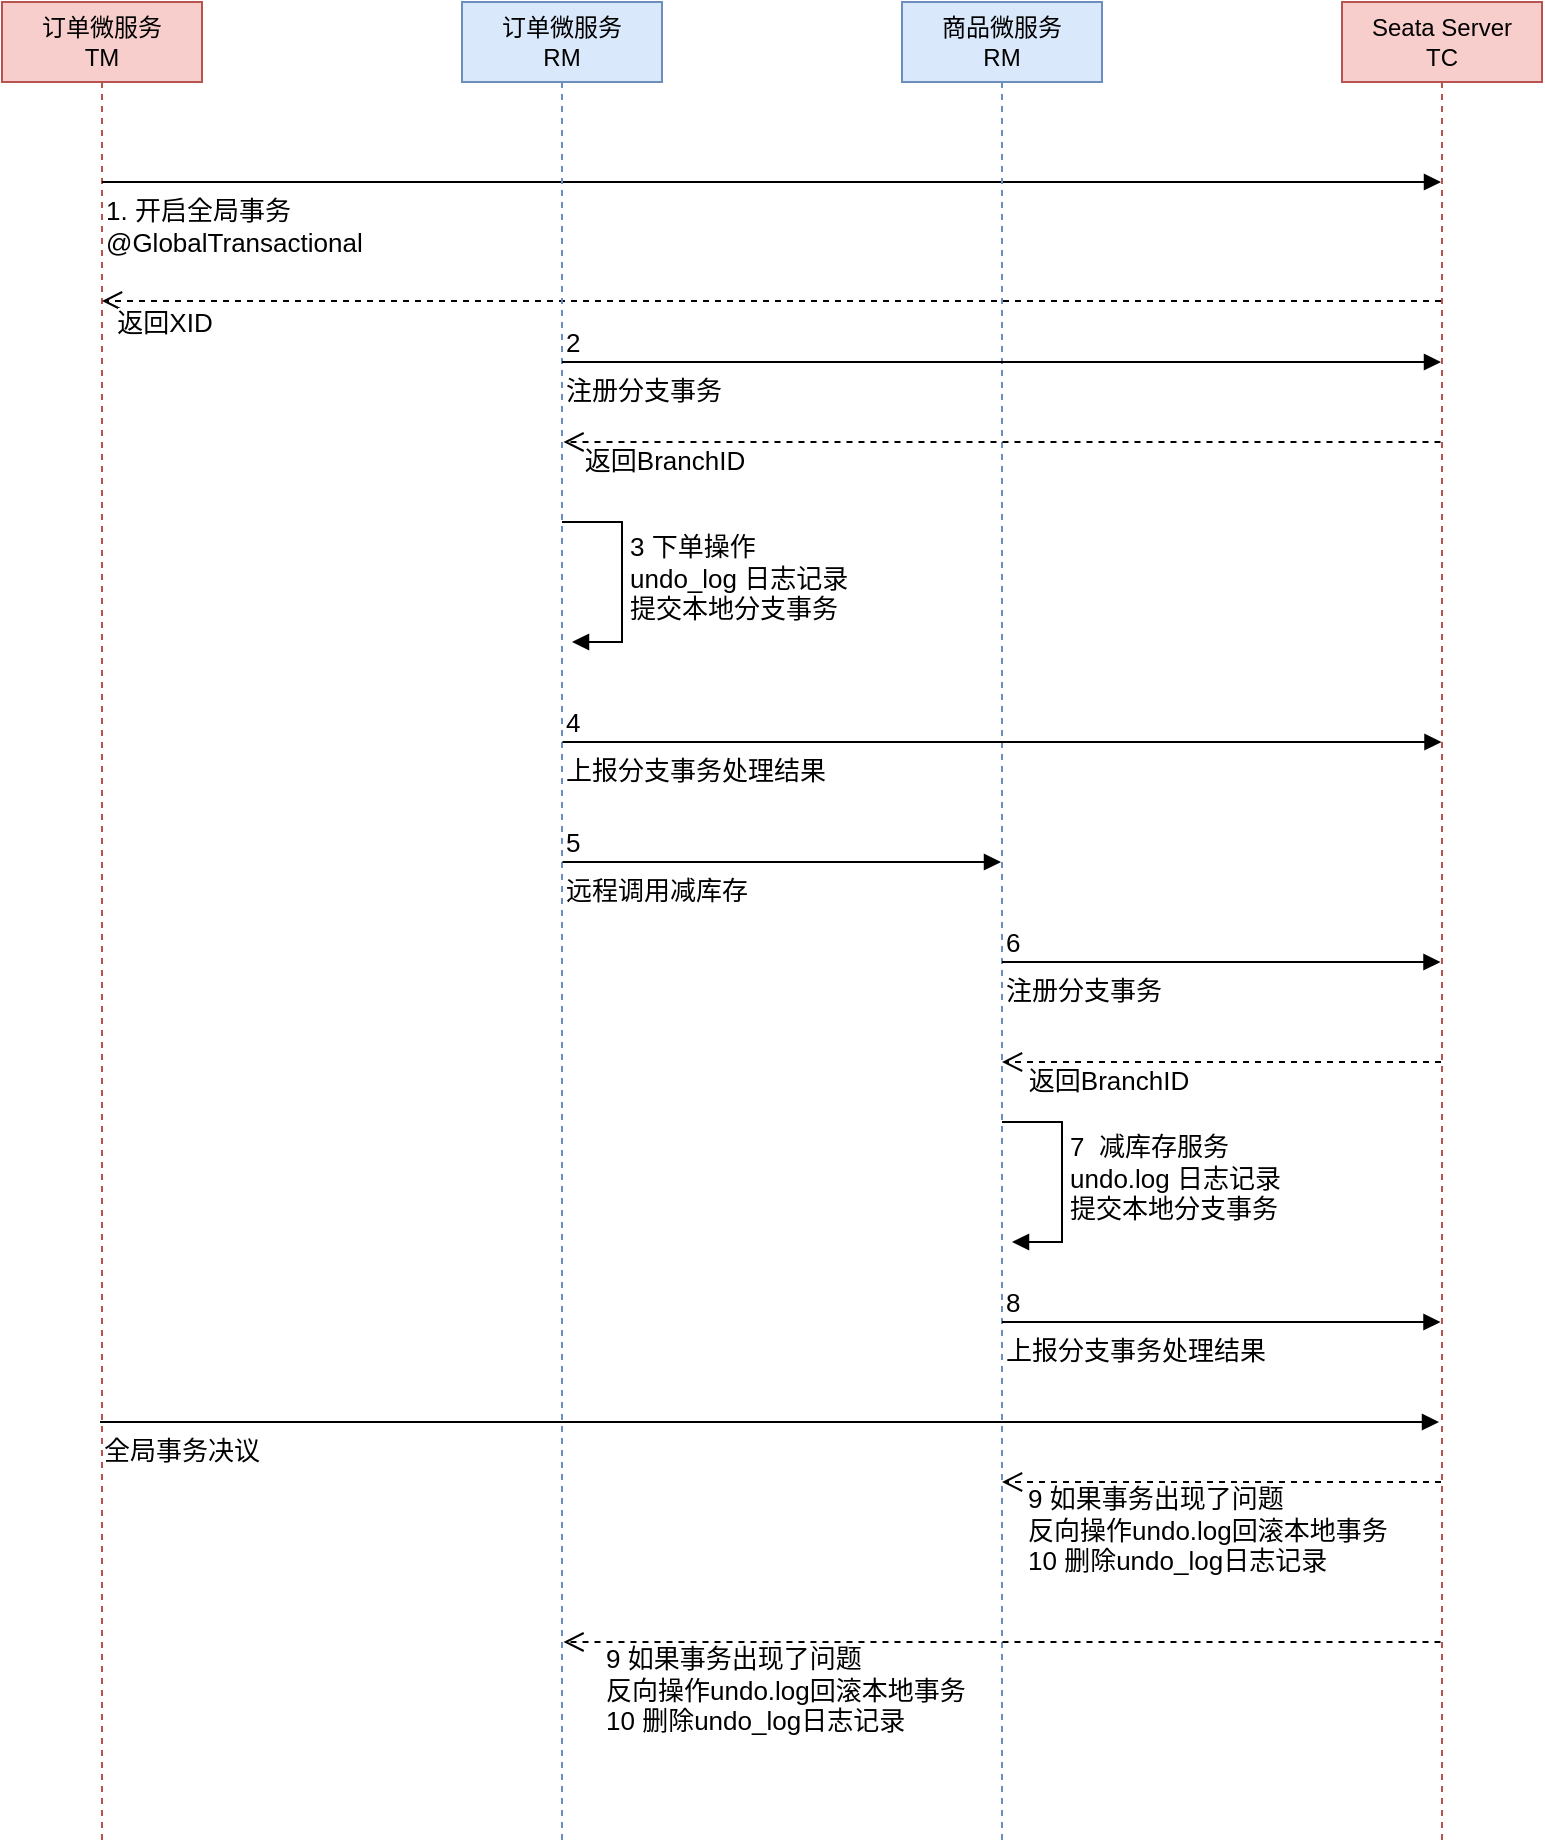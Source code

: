 <mxfile version="16.0.0" type="device"><diagram id="b1OUZV-gZ9kHKoJEkC2D" name="第 1 页"><mxGraphModel dx="1422" dy="874" grid="1" gridSize="10" guides="1" tooltips="1" connect="1" arrows="1" fold="1" page="1" pageScale="1" pageWidth="827" pageHeight="1169" math="0" shadow="0"><root><mxCell id="0"/><mxCell id="1" parent="0"/><mxCell id="vh60lyLgjrbWvRBk30S4-1" value="订单微服务&lt;br&gt;TM" style="shape=umlLifeline;perimeter=lifelinePerimeter;whiteSpace=wrap;html=1;container=1;collapsible=0;recursiveResize=0;outlineConnect=0;fillColor=#f8cecc;strokeColor=#b85450;" parent="1" vertex="1"><mxGeometry x="30" y="110" width="100" height="920" as="geometry"/></mxCell><mxCell id="vh60lyLgjrbWvRBk30S4-5" value="&lt;font style=&quot;font-size: 13px&quot;&gt;1.&amp;nbsp;开启全局事务&lt;br&gt;@GlobalTransactional&lt;/font&gt;" style="endArrow=block;endFill=1;html=1;edgeStyle=orthogonalEdgeStyle;align=left;verticalAlign=top;rounded=0;" parent="vh60lyLgjrbWvRBk30S4-1" target="vh60lyLgjrbWvRBk30S4-2" edge="1"><mxGeometry x="-1" relative="1" as="geometry"><mxPoint x="50" y="90" as="sourcePoint"/><mxPoint x="210" y="90" as="targetPoint"/><Array as="points"><mxPoint x="540" y="90"/><mxPoint x="540" y="90"/></Array></mxGeometry></mxCell><mxCell id="vh60lyLgjrbWvRBk30S4-10" value="返回XID" style="html=1;verticalAlign=bottom;endArrow=open;dashed=1;endSize=8;rounded=0;fontSize=13;" parent="vh60lyLgjrbWvRBk30S4-1" source="vh60lyLgjrbWvRBk30S4-2" edge="1"><mxGeometry x="0.91" y="21" relative="1" as="geometry"><mxPoint x="130" y="149.5" as="sourcePoint"/><mxPoint x="50" y="149.5" as="targetPoint"/><mxPoint x="1" as="offset"/></mxGeometry></mxCell><mxCell id="vh60lyLgjrbWvRBk30S4-2" value="Seata Server&lt;br&gt;TC" style="shape=umlLifeline;perimeter=lifelinePerimeter;whiteSpace=wrap;html=1;container=1;collapsible=0;recursiveResize=0;outlineConnect=0;fillColor=#f8cecc;strokeColor=#b85450;" parent="1" vertex="1"><mxGeometry x="700" y="110" width="100" height="920" as="geometry"/></mxCell><mxCell id="vh60lyLgjrbWvRBk30S4-3" value="订单微服务&lt;br&gt;RM" style="shape=umlLifeline;perimeter=lifelinePerimeter;whiteSpace=wrap;html=1;container=1;collapsible=0;recursiveResize=0;outlineConnect=0;fillColor=#dae8fc;strokeColor=#6c8ebf;" parent="1" vertex="1"><mxGeometry x="260" y="110" width="100" height="920" as="geometry"/></mxCell><mxCell id="vh60lyLgjrbWvRBk30S4-14" value="3&amp;nbsp;下单操作&lt;br&gt;undo_log&amp;nbsp;日志记录&lt;br&gt;提交本地分支事务" style="edgeStyle=orthogonalEdgeStyle;html=1;align=left;spacingLeft=2;endArrow=block;rounded=0;fontSize=13;" parent="vh60lyLgjrbWvRBk30S4-3" edge="1"><mxGeometry relative="1" as="geometry"><mxPoint x="50" y="260" as="sourcePoint"/><Array as="points"><mxPoint x="80" y="260"/><mxPoint x="80" y="320"/></Array><mxPoint x="55" y="320" as="targetPoint"/></mxGeometry></mxCell><mxCell id="vh60lyLgjrbWvRBk30S4-4" value="商品微服务&lt;br&gt;RM" style="shape=umlLifeline;perimeter=lifelinePerimeter;whiteSpace=wrap;html=1;container=1;collapsible=0;recursiveResize=0;outlineConnect=0;fillColor=#dae8fc;strokeColor=#6c8ebf;" parent="1" vertex="1"><mxGeometry x="480" y="110" width="100" height="920" as="geometry"/></mxCell><mxCell id="vh60lyLgjrbWvRBk30S4-15" value="上报分支事务处理结果" style="endArrow=block;endFill=1;html=1;edgeStyle=orthogonalEdgeStyle;align=left;verticalAlign=top;rounded=0;fontSize=13;" parent="vh60lyLgjrbWvRBk30S4-4" edge="1"><mxGeometry x="-1" relative="1" as="geometry"><mxPoint x="-169.75" y="370" as="sourcePoint"/><mxPoint x="269.75" y="370" as="targetPoint"/><Array as="points"><mxPoint x="150.25" y="370"/><mxPoint x="150.25" y="370"/></Array></mxGeometry></mxCell><mxCell id="vh60lyLgjrbWvRBk30S4-16" value="4" style="edgeLabel;resizable=0;html=1;align=left;verticalAlign=bottom;fontSize=13;" parent="vh60lyLgjrbWvRBk30S4-15" connectable="0" vertex="1"><mxGeometry x="-1" relative="1" as="geometry"/></mxCell><mxCell id="3kwxNxxtUJOKKuzO4bbD-5" value="返回BranchID" style="html=1;verticalAlign=bottom;endArrow=open;dashed=1;endSize=8;rounded=0;fontSize=13;" edge="1" parent="vh60lyLgjrbWvRBk30S4-4" source="vh60lyLgjrbWvRBk30S4-2"><mxGeometry x="0.522" y="20" relative="1" as="geometry"><mxPoint x="259.25" y="530" as="sourcePoint"/><mxPoint x="50" y="530" as="targetPoint"/><mxPoint as="offset"/></mxGeometry></mxCell><mxCell id="3kwxNxxtUJOKKuzO4bbD-6" value="7&amp;nbsp; 减库存服务&lt;br&gt;undo.log&amp;nbsp;日志记录&lt;br&gt;提交本地分支事务" style="edgeStyle=orthogonalEdgeStyle;html=1;align=left;spacingLeft=2;endArrow=block;rounded=0;fontSize=13;" edge="1" parent="vh60lyLgjrbWvRBk30S4-4"><mxGeometry relative="1" as="geometry"><mxPoint x="50" y="560" as="sourcePoint"/><Array as="points"><mxPoint x="80" y="560"/><mxPoint x="80" y="620"/></Array><mxPoint x="55" y="620" as="targetPoint"/></mxGeometry></mxCell><mxCell id="3kwxNxxtUJOKKuzO4bbD-11" value="&lt;div&gt;9&amp;nbsp;如果事务出现了问题&lt;/div&gt;&lt;div&gt;反向操作undo.log回滚本地事务&lt;/div&gt;&lt;div&gt;10&amp;nbsp;删除undo_log日志记录&lt;/div&gt;" style="html=1;verticalAlign=bottom;endArrow=open;dashed=1;endSize=8;rounded=0;fontSize=13;align=left;" edge="1" parent="vh60lyLgjrbWvRBk30S4-4"><mxGeometry x="0.912" y="50" relative="1" as="geometry"><mxPoint x="269.25" y="820" as="sourcePoint"/><mxPoint x="-169.25" y="820" as="targetPoint"/><mxPoint as="offset"/></mxGeometry></mxCell><mxCell id="vh60lyLgjrbWvRBk30S4-8" value="注册分支事务" style="endArrow=block;endFill=1;html=1;edgeStyle=orthogonalEdgeStyle;align=left;verticalAlign=top;rounded=0;fontSize=13;" parent="1" target="vh60lyLgjrbWvRBk30S4-2" edge="1"><mxGeometry x="-1" relative="1" as="geometry"><mxPoint x="310" y="290" as="sourcePoint"/><mxPoint x="470" y="290" as="targetPoint"/><Array as="points"><mxPoint x="630" y="290"/><mxPoint x="630" y="290"/></Array></mxGeometry></mxCell><mxCell id="vh60lyLgjrbWvRBk30S4-9" value="2" style="edgeLabel;resizable=0;html=1;align=left;verticalAlign=bottom;fontSize=13;" parent="vh60lyLgjrbWvRBk30S4-8" connectable="0" vertex="1"><mxGeometry x="-1" relative="1" as="geometry"/></mxCell><mxCell id="vh60lyLgjrbWvRBk30S4-11" value="返回BranchID" style="html=1;verticalAlign=bottom;endArrow=open;dashed=1;endSize=8;rounded=0;fontSize=13;" parent="1" edge="1"><mxGeometry x="0.772" y="20" relative="1" as="geometry"><mxPoint x="749.25" y="330" as="sourcePoint"/><mxPoint x="310.75" y="330" as="targetPoint"/><mxPoint as="offset"/></mxGeometry></mxCell><mxCell id="3kwxNxxtUJOKKuzO4bbD-1" value="远程调用减库存" style="endArrow=block;endFill=1;html=1;edgeStyle=orthogonalEdgeStyle;align=left;verticalAlign=top;rounded=0;fontSize=13;" edge="1" parent="1" target="vh60lyLgjrbWvRBk30S4-4"><mxGeometry x="-1" relative="1" as="geometry"><mxPoint x="310.25" y="540" as="sourcePoint"/><mxPoint x="520" y="540" as="targetPoint"/><Array as="points"><mxPoint x="470" y="540"/><mxPoint x="470" y="540"/></Array></mxGeometry></mxCell><mxCell id="3kwxNxxtUJOKKuzO4bbD-2" value="5" style="edgeLabel;resizable=0;html=1;align=left;verticalAlign=bottom;fontSize=13;" connectable="0" vertex="1" parent="3kwxNxxtUJOKKuzO4bbD-1"><mxGeometry x="-1" relative="1" as="geometry"/></mxCell><mxCell id="3kwxNxxtUJOKKuzO4bbD-3" value="注册分支事务" style="endArrow=block;endFill=1;html=1;edgeStyle=orthogonalEdgeStyle;align=left;verticalAlign=top;rounded=0;fontSize=13;" edge="1" parent="1"><mxGeometry x="-1" relative="1" as="geometry"><mxPoint x="530" y="590" as="sourcePoint"/><mxPoint x="749.25" y="590" as="targetPoint"/><Array as="points"><mxPoint x="689.75" y="590"/><mxPoint x="689.75" y="590"/></Array></mxGeometry></mxCell><mxCell id="3kwxNxxtUJOKKuzO4bbD-4" value="6" style="edgeLabel;resizable=0;html=1;align=left;verticalAlign=bottom;fontSize=13;" connectable="0" vertex="1" parent="3kwxNxxtUJOKKuzO4bbD-3"><mxGeometry x="-1" relative="1" as="geometry"/></mxCell><mxCell id="3kwxNxxtUJOKKuzO4bbD-7" value="上报分支事务处理结果" style="endArrow=block;endFill=1;html=1;edgeStyle=orthogonalEdgeStyle;align=left;verticalAlign=top;rounded=0;fontSize=13;" edge="1" parent="1"><mxGeometry x="-1" relative="1" as="geometry"><mxPoint x="530" y="770" as="sourcePoint"/><mxPoint x="749.25" y="770" as="targetPoint"/><Array as="points"><mxPoint x="689.75" y="770"/><mxPoint x="689.75" y="770"/></Array></mxGeometry></mxCell><mxCell id="3kwxNxxtUJOKKuzO4bbD-8" value="8" style="edgeLabel;resizable=0;html=1;align=left;verticalAlign=bottom;fontSize=13;" connectable="0" vertex="1" parent="3kwxNxxtUJOKKuzO4bbD-7"><mxGeometry x="-1" relative="1" as="geometry"/></mxCell><mxCell id="3kwxNxxtUJOKKuzO4bbD-9" value="&lt;span style=&quot;font-size: 13px&quot;&gt;全局事务决议&lt;/span&gt;" style="endArrow=block;endFill=1;html=1;edgeStyle=orthogonalEdgeStyle;align=left;verticalAlign=top;rounded=0;" edge="1" parent="1"><mxGeometry x="-1" relative="1" as="geometry"><mxPoint x="79" y="820" as="sourcePoint"/><mxPoint x="748.5" y="820" as="targetPoint"/><Array as="points"><mxPoint x="569" y="820"/><mxPoint x="569" y="820"/></Array></mxGeometry></mxCell><mxCell id="3kwxNxxtUJOKKuzO4bbD-10" value="&lt;div&gt;9&amp;nbsp;如果事务出现了问题&lt;/div&gt;&lt;div&gt;反向操作undo.log回滚本地事务&lt;/div&gt;&lt;div&gt;10&amp;nbsp;删除undo_log日志记录&lt;/div&gt;" style="html=1;verticalAlign=bottom;endArrow=open;dashed=1;endSize=8;rounded=0;fontSize=13;align=left;" edge="1" parent="1" source="vh60lyLgjrbWvRBk30S4-2"><mxGeometry x="0.909" y="50" relative="1" as="geometry"><mxPoint x="739.25" y="850" as="sourcePoint"/><mxPoint x="530" y="850" as="targetPoint"/><mxPoint x="1" as="offset"/></mxGeometry></mxCell></root></mxGraphModel></diagram></mxfile>